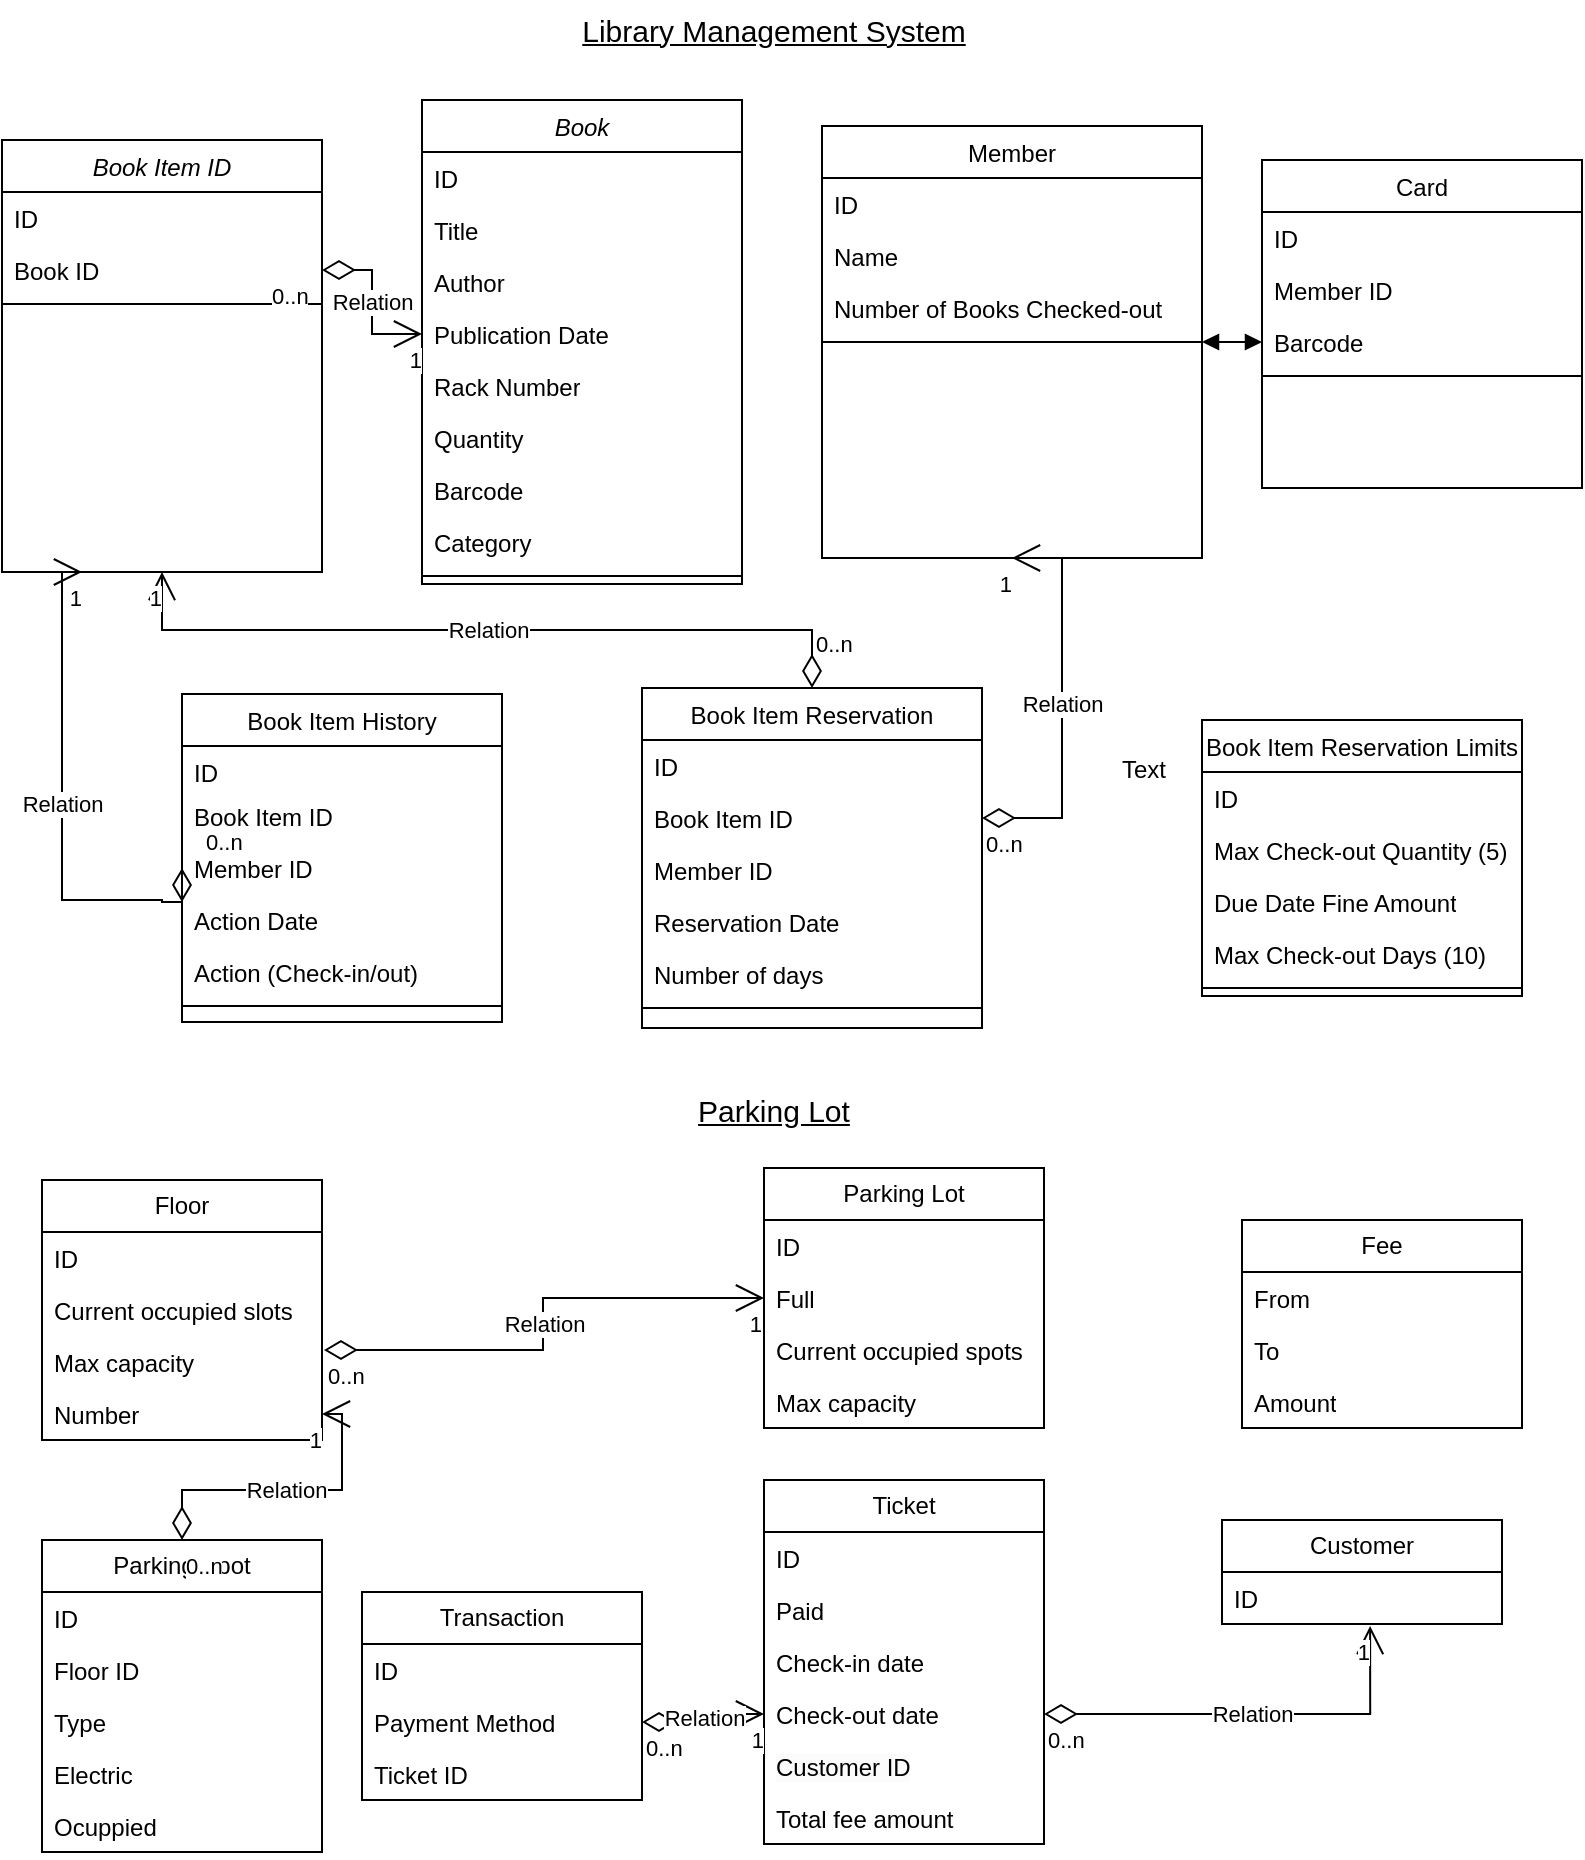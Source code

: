 <mxfile version="22.0.8" type="github">
  <diagram id="C5RBs43oDa-KdzZeNtuy" name="oop2024">
    <mxGraphModel dx="1234" dy="1121" grid="1" gridSize="10" guides="1" tooltips="1" connect="1" arrows="1" fold="1" page="1" pageScale="1" pageWidth="827" pageHeight="1169" math="0" shadow="0">
      <root>
        <mxCell id="WIyWlLk6GJQsqaUBKTNV-0" />
        <mxCell id="WIyWlLk6GJQsqaUBKTNV-1" parent="WIyWlLk6GJQsqaUBKTNV-0" />
        <mxCell id="zkfFHV4jXpPFQw0GAbJ--0" value="Book" style="swimlane;fontStyle=2;align=center;verticalAlign=top;childLayout=stackLayout;horizontal=1;startSize=26;horizontalStack=0;resizeParent=1;resizeLast=0;collapsible=1;marginBottom=0;rounded=0;shadow=0;strokeWidth=1;" parent="WIyWlLk6GJQsqaUBKTNV-1" vertex="1">
          <mxGeometry x="229" y="70" width="160" height="242" as="geometry">
            <mxRectangle x="220" y="120" width="160" height="26" as="alternateBounds" />
          </mxGeometry>
        </mxCell>
        <mxCell id="zkfFHV4jXpPFQw0GAbJ--1" value="ID" style="text;align=left;verticalAlign=top;spacingLeft=4;spacingRight=4;overflow=hidden;rotatable=0;points=[[0,0.5],[1,0.5]];portConstraint=eastwest;" parent="zkfFHV4jXpPFQw0GAbJ--0" vertex="1">
          <mxGeometry y="26" width="160" height="26" as="geometry" />
        </mxCell>
        <mxCell id="zkfFHV4jXpPFQw0GAbJ--2" value="Title" style="text;align=left;verticalAlign=top;spacingLeft=4;spacingRight=4;overflow=hidden;rotatable=0;points=[[0,0.5],[1,0.5]];portConstraint=eastwest;rounded=0;shadow=0;html=0;" parent="zkfFHV4jXpPFQw0GAbJ--0" vertex="1">
          <mxGeometry y="52" width="160" height="26" as="geometry" />
        </mxCell>
        <mxCell id="zkfFHV4jXpPFQw0GAbJ--3" value="Author" style="text;align=left;verticalAlign=top;spacingLeft=4;spacingRight=4;overflow=hidden;rotatable=0;points=[[0,0.5],[1,0.5]];portConstraint=eastwest;rounded=0;shadow=0;html=0;" parent="zkfFHV4jXpPFQw0GAbJ--0" vertex="1">
          <mxGeometry y="78" width="160" height="26" as="geometry" />
        </mxCell>
        <mxCell id="LGSr-dI72gw-elw8Qrqi-5" value="Publication Date" style="text;strokeColor=none;fillColor=none;align=left;verticalAlign=top;spacingLeft=4;spacingRight=4;overflow=hidden;rotatable=0;points=[[0,0.5],[1,0.5]];portConstraint=eastwest;whiteSpace=wrap;html=1;" vertex="1" parent="zkfFHV4jXpPFQw0GAbJ--0">
          <mxGeometry y="104" width="160" height="26" as="geometry" />
        </mxCell>
        <mxCell id="LGSr-dI72gw-elw8Qrqi-6" value="Rack Number" style="text;strokeColor=none;fillColor=none;align=left;verticalAlign=top;spacingLeft=4;spacingRight=4;overflow=hidden;rotatable=0;points=[[0,0.5],[1,0.5]];portConstraint=eastwest;whiteSpace=wrap;html=1;" vertex="1" parent="zkfFHV4jXpPFQw0GAbJ--0">
          <mxGeometry y="130" width="160" height="26" as="geometry" />
        </mxCell>
        <mxCell id="LGSr-dI72gw-elw8Qrqi-38" value="Quantity" style="text;strokeColor=none;fillColor=none;align=left;verticalAlign=top;spacingLeft=4;spacingRight=4;overflow=hidden;rotatable=0;points=[[0,0.5],[1,0.5]];portConstraint=eastwest;whiteSpace=wrap;html=1;" vertex="1" parent="zkfFHV4jXpPFQw0GAbJ--0">
          <mxGeometry y="156" width="160" height="26" as="geometry" />
        </mxCell>
        <mxCell id="LGSr-dI72gw-elw8Qrqi-47" value="Barcode" style="text;strokeColor=none;fillColor=none;align=left;verticalAlign=top;spacingLeft=4;spacingRight=4;overflow=hidden;rotatable=0;points=[[0,0.5],[1,0.5]];portConstraint=eastwest;whiteSpace=wrap;html=1;" vertex="1" parent="zkfFHV4jXpPFQw0GAbJ--0">
          <mxGeometry y="182" width="160" height="26" as="geometry" />
        </mxCell>
        <mxCell id="LGSr-dI72gw-elw8Qrqi-4" value="Category" style="text;strokeColor=none;fillColor=none;align=left;verticalAlign=top;spacingLeft=4;spacingRight=4;overflow=hidden;rotatable=0;points=[[0,0.5],[1,0.5]];portConstraint=eastwest;whiteSpace=wrap;html=1;" vertex="1" parent="zkfFHV4jXpPFQw0GAbJ--0">
          <mxGeometry y="208" width="160" height="26" as="geometry" />
        </mxCell>
        <mxCell id="zkfFHV4jXpPFQw0GAbJ--4" value="" style="line;html=1;strokeWidth=1;align=left;verticalAlign=middle;spacingTop=-1;spacingLeft=3;spacingRight=3;rotatable=0;labelPosition=right;points=[];portConstraint=eastwest;" parent="zkfFHV4jXpPFQw0GAbJ--0" vertex="1">
          <mxGeometry y="234" width="160" height="8" as="geometry" />
        </mxCell>
        <mxCell id="zkfFHV4jXpPFQw0GAbJ--13" value="Book Item Reservation" style="swimlane;fontStyle=0;align=center;verticalAlign=top;childLayout=stackLayout;horizontal=1;startSize=26;horizontalStack=0;resizeParent=1;resizeLast=0;collapsible=1;marginBottom=0;rounded=0;shadow=0;strokeWidth=1;" parent="WIyWlLk6GJQsqaUBKTNV-1" vertex="1">
          <mxGeometry x="339" y="364" width="170" height="170" as="geometry">
            <mxRectangle x="340" y="380" width="170" height="26" as="alternateBounds" />
          </mxGeometry>
        </mxCell>
        <mxCell id="zkfFHV4jXpPFQw0GAbJ--14" value="ID&#xa;" style="text;align=left;verticalAlign=top;spacingLeft=4;spacingRight=4;overflow=hidden;rotatable=0;points=[[0,0.5],[1,0.5]];portConstraint=eastwest;" parent="zkfFHV4jXpPFQw0GAbJ--13" vertex="1">
          <mxGeometry y="26" width="170" height="26" as="geometry" />
        </mxCell>
        <mxCell id="LGSr-dI72gw-elw8Qrqi-36" value="Book Item ID&lt;br&gt;" style="text;strokeColor=none;fillColor=none;align=left;verticalAlign=top;spacingLeft=4;spacingRight=4;overflow=hidden;rotatable=0;points=[[0,0.5],[1,0.5]];portConstraint=eastwest;whiteSpace=wrap;html=1;" vertex="1" parent="zkfFHV4jXpPFQw0GAbJ--13">
          <mxGeometry y="52" width="170" height="26" as="geometry" />
        </mxCell>
        <mxCell id="LGSr-dI72gw-elw8Qrqi-35" value="Member ID" style="text;strokeColor=none;fillColor=none;align=left;verticalAlign=top;spacingLeft=4;spacingRight=4;overflow=hidden;rotatable=0;points=[[0,0.5],[1,0.5]];portConstraint=eastwest;whiteSpace=wrap;html=1;" vertex="1" parent="zkfFHV4jXpPFQw0GAbJ--13">
          <mxGeometry y="78" width="170" height="26" as="geometry" />
        </mxCell>
        <mxCell id="LGSr-dI72gw-elw8Qrqi-73" value="Reservation Date" style="text;strokeColor=none;fillColor=none;align=left;verticalAlign=top;spacingLeft=4;spacingRight=4;overflow=hidden;rotatable=0;points=[[0,0.5],[1,0.5]];portConstraint=eastwest;whiteSpace=wrap;html=1;" vertex="1" parent="zkfFHV4jXpPFQw0GAbJ--13">
          <mxGeometry y="104" width="170" height="26" as="geometry" />
        </mxCell>
        <mxCell id="LGSr-dI72gw-elw8Qrqi-37" value="Number of days" style="text;strokeColor=none;fillColor=none;align=left;verticalAlign=top;spacingLeft=4;spacingRight=4;overflow=hidden;rotatable=0;points=[[0,0.5],[1,0.5]];portConstraint=eastwest;whiteSpace=wrap;html=1;" vertex="1" parent="zkfFHV4jXpPFQw0GAbJ--13">
          <mxGeometry y="130" width="170" height="26" as="geometry" />
        </mxCell>
        <mxCell id="zkfFHV4jXpPFQw0GAbJ--15" value="" style="line;html=1;strokeWidth=1;align=left;verticalAlign=middle;spacingTop=-1;spacingLeft=3;spacingRight=3;rotatable=0;labelPosition=right;points=[];portConstraint=eastwest;" parent="zkfFHV4jXpPFQw0GAbJ--13" vertex="1">
          <mxGeometry y="156" width="170" height="8" as="geometry" />
        </mxCell>
        <mxCell id="zkfFHV4jXpPFQw0GAbJ--17" value="Member" style="swimlane;fontStyle=0;align=center;verticalAlign=top;childLayout=stackLayout;horizontal=1;startSize=26;horizontalStack=0;resizeParent=1;resizeLast=0;collapsible=1;marginBottom=0;rounded=0;shadow=0;strokeWidth=1;" parent="WIyWlLk6GJQsqaUBKTNV-1" vertex="1">
          <mxGeometry x="429" y="83" width="190" height="216" as="geometry">
            <mxRectangle x="550" y="140" width="160" height="26" as="alternateBounds" />
          </mxGeometry>
        </mxCell>
        <mxCell id="zkfFHV4jXpPFQw0GAbJ--18" value="ID" style="text;align=left;verticalAlign=top;spacingLeft=4;spacingRight=4;overflow=hidden;rotatable=0;points=[[0,0.5],[1,0.5]];portConstraint=eastwest;" parent="zkfFHV4jXpPFQw0GAbJ--17" vertex="1">
          <mxGeometry y="26" width="190" height="26" as="geometry" />
        </mxCell>
        <mxCell id="zkfFHV4jXpPFQw0GAbJ--19" value="Name" style="text;align=left;verticalAlign=top;spacingLeft=4;spacingRight=4;overflow=hidden;rotatable=0;points=[[0,0.5],[1,0.5]];portConstraint=eastwest;rounded=0;shadow=0;html=0;" parent="zkfFHV4jXpPFQw0GAbJ--17" vertex="1">
          <mxGeometry y="52" width="190" height="26" as="geometry" />
        </mxCell>
        <mxCell id="LGSr-dI72gw-elw8Qrqi-15" value="Number of Books Checked-out" style="text;strokeColor=none;fillColor=none;align=left;verticalAlign=top;spacingLeft=4;spacingRight=4;overflow=hidden;rotatable=0;points=[[0,0.5],[1,0.5]];portConstraint=eastwest;whiteSpace=wrap;html=1;" vertex="1" parent="zkfFHV4jXpPFQw0GAbJ--17">
          <mxGeometry y="78" width="190" height="26" as="geometry" />
        </mxCell>
        <mxCell id="zkfFHV4jXpPFQw0GAbJ--23" value="" style="line;html=1;strokeWidth=1;align=left;verticalAlign=middle;spacingTop=-1;spacingLeft=3;spacingRight=3;rotatable=0;labelPosition=right;points=[];portConstraint=eastwest;" parent="zkfFHV4jXpPFQw0GAbJ--17" vertex="1">
          <mxGeometry y="104" width="190" height="8" as="geometry" />
        </mxCell>
        <mxCell id="LGSr-dI72gw-elw8Qrqi-9" value="Book Item History" style="swimlane;fontStyle=0;align=center;verticalAlign=top;childLayout=stackLayout;horizontal=1;startSize=26;horizontalStack=0;resizeParent=1;resizeLast=0;collapsible=1;marginBottom=0;rounded=0;shadow=0;strokeWidth=1;" vertex="1" parent="WIyWlLk6GJQsqaUBKTNV-1">
          <mxGeometry x="109" y="367" width="160" height="164" as="geometry">
            <mxRectangle x="340" y="380" width="170" height="26" as="alternateBounds" />
          </mxGeometry>
        </mxCell>
        <mxCell id="LGSr-dI72gw-elw8Qrqi-10" value="ID" style="text;align=left;verticalAlign=top;spacingLeft=4;spacingRight=4;overflow=hidden;rotatable=0;points=[[0,0.5],[1,0.5]];portConstraint=eastwest;" vertex="1" parent="LGSr-dI72gw-elw8Qrqi-9">
          <mxGeometry y="26" width="160" height="22" as="geometry" />
        </mxCell>
        <mxCell id="LGSr-dI72gw-elw8Qrqi-32" value="Book Item ID" style="text;strokeColor=none;fillColor=none;align=left;verticalAlign=top;spacingLeft=4;spacingRight=4;overflow=hidden;rotatable=0;points=[[0,0.5],[1,0.5]];portConstraint=eastwest;whiteSpace=wrap;html=1;" vertex="1" parent="LGSr-dI72gw-elw8Qrqi-9">
          <mxGeometry y="48" width="160" height="26" as="geometry" />
        </mxCell>
        <mxCell id="LGSr-dI72gw-elw8Qrqi-13" value="Member ID" style="text;strokeColor=none;fillColor=none;align=left;verticalAlign=top;spacingLeft=4;spacingRight=4;overflow=hidden;rotatable=0;points=[[0,0.5],[1,0.5]];portConstraint=eastwest;whiteSpace=wrap;html=1;" vertex="1" parent="LGSr-dI72gw-elw8Qrqi-9">
          <mxGeometry y="74" width="160" height="26" as="geometry" />
        </mxCell>
        <mxCell id="LGSr-dI72gw-elw8Qrqi-72" value="Action Date" style="text;strokeColor=none;fillColor=none;align=left;verticalAlign=top;spacingLeft=4;spacingRight=4;overflow=hidden;rotatable=0;points=[[0,0.5],[1,0.5]];portConstraint=eastwest;whiteSpace=wrap;html=1;" vertex="1" parent="LGSr-dI72gw-elw8Qrqi-9">
          <mxGeometry y="100" width="160" height="26" as="geometry" />
        </mxCell>
        <mxCell id="LGSr-dI72gw-elw8Qrqi-12" value="Action (Check-in/out)" style="text;strokeColor=none;fillColor=none;align=left;verticalAlign=top;spacingLeft=4;spacingRight=4;overflow=hidden;rotatable=0;points=[[0,0.5],[1,0.5]];portConstraint=eastwest;whiteSpace=wrap;html=1;" vertex="1" parent="LGSr-dI72gw-elw8Qrqi-9">
          <mxGeometry y="126" width="160" height="26" as="geometry" />
        </mxCell>
        <mxCell id="LGSr-dI72gw-elw8Qrqi-11" value="" style="line;html=1;strokeWidth=1;align=left;verticalAlign=middle;spacingTop=-1;spacingLeft=3;spacingRight=3;rotatable=0;labelPosition=right;points=[];portConstraint=eastwest;" vertex="1" parent="LGSr-dI72gw-elw8Qrqi-9">
          <mxGeometry y="152" width="160" height="8" as="geometry" />
        </mxCell>
        <mxCell id="LGSr-dI72gw-elw8Qrqi-17" value="Book Item Reservation Limits" style="swimlane;fontStyle=0;align=center;verticalAlign=top;childLayout=stackLayout;horizontal=1;startSize=26;horizontalStack=0;resizeParent=1;resizeLast=0;collapsible=1;marginBottom=0;rounded=0;shadow=0;strokeWidth=1;" vertex="1" parent="WIyWlLk6GJQsqaUBKTNV-1">
          <mxGeometry x="619" y="380" width="160" height="138" as="geometry">
            <mxRectangle x="340" y="380" width="170" height="26" as="alternateBounds" />
          </mxGeometry>
        </mxCell>
        <mxCell id="LGSr-dI72gw-elw8Qrqi-18" value="ID" style="text;align=left;verticalAlign=top;spacingLeft=4;spacingRight=4;overflow=hidden;rotatable=0;points=[[0,0.5],[1,0.5]];portConstraint=eastwest;" vertex="1" parent="LGSr-dI72gw-elw8Qrqi-17">
          <mxGeometry y="26" width="160" height="26" as="geometry" />
        </mxCell>
        <mxCell id="LGSr-dI72gw-elw8Qrqi-19" value="Max Check-out Quantity (5)" style="text;strokeColor=none;fillColor=none;align=left;verticalAlign=top;spacingLeft=4;spacingRight=4;overflow=hidden;rotatable=0;points=[[0,0.5],[1,0.5]];portConstraint=eastwest;whiteSpace=wrap;html=1;" vertex="1" parent="LGSr-dI72gw-elw8Qrqi-17">
          <mxGeometry y="52" width="160" height="26" as="geometry" />
        </mxCell>
        <mxCell id="LGSr-dI72gw-elw8Qrqi-34" value="Due Date Fine Amount" style="text;strokeColor=none;fillColor=none;align=left;verticalAlign=top;spacingLeft=4;spacingRight=4;overflow=hidden;rotatable=0;points=[[0,0.5],[1,0.5]];portConstraint=eastwest;whiteSpace=wrap;html=1;" vertex="1" parent="LGSr-dI72gw-elw8Qrqi-17">
          <mxGeometry y="78" width="160" height="26" as="geometry" />
        </mxCell>
        <mxCell id="LGSr-dI72gw-elw8Qrqi-20" value="Max Check-out Days (10)" style="text;strokeColor=none;fillColor=none;align=left;verticalAlign=top;spacingLeft=4;spacingRight=4;overflow=hidden;rotatable=0;points=[[0,0.5],[1,0.5]];portConstraint=eastwest;whiteSpace=wrap;html=1;" vertex="1" parent="LGSr-dI72gw-elw8Qrqi-17">
          <mxGeometry y="104" width="160" height="26" as="geometry" />
        </mxCell>
        <mxCell id="LGSr-dI72gw-elw8Qrqi-22" value="" style="line;html=1;strokeWidth=1;align=left;verticalAlign=middle;spacingTop=-1;spacingLeft=3;spacingRight=3;rotatable=0;labelPosition=right;points=[];portConstraint=eastwest;" vertex="1" parent="LGSr-dI72gw-elw8Qrqi-17">
          <mxGeometry y="130" width="160" height="8" as="geometry" />
        </mxCell>
        <mxCell id="LGSr-dI72gw-elw8Qrqi-23" value="Book Item ID" style="swimlane;fontStyle=2;align=center;verticalAlign=top;childLayout=stackLayout;horizontal=1;startSize=26;horizontalStack=0;resizeParent=1;resizeLast=0;collapsible=1;marginBottom=0;rounded=0;shadow=0;strokeWidth=1;" vertex="1" parent="WIyWlLk6GJQsqaUBKTNV-1">
          <mxGeometry x="19" y="90" width="160" height="216" as="geometry">
            <mxRectangle x="220" y="120" width="160" height="26" as="alternateBounds" />
          </mxGeometry>
        </mxCell>
        <mxCell id="LGSr-dI72gw-elw8Qrqi-24" value="ID" style="text;align=left;verticalAlign=top;spacingLeft=4;spacingRight=4;overflow=hidden;rotatable=0;points=[[0,0.5],[1,0.5]];portConstraint=eastwest;" vertex="1" parent="LGSr-dI72gw-elw8Qrqi-23">
          <mxGeometry y="26" width="160" height="26" as="geometry" />
        </mxCell>
        <mxCell id="LGSr-dI72gw-elw8Qrqi-25" value="Book ID" style="text;align=left;verticalAlign=top;spacingLeft=4;spacingRight=4;overflow=hidden;rotatable=0;points=[[0,0.5],[1,0.5]];portConstraint=eastwest;rounded=0;shadow=0;html=0;" vertex="1" parent="LGSr-dI72gw-elw8Qrqi-23">
          <mxGeometry y="52" width="160" height="26" as="geometry" />
        </mxCell>
        <mxCell id="LGSr-dI72gw-elw8Qrqi-30" value="" style="line;html=1;strokeWidth=1;align=left;verticalAlign=middle;spacingTop=-1;spacingLeft=3;spacingRight=3;rotatable=0;labelPosition=right;points=[];portConstraint=eastwest;" vertex="1" parent="LGSr-dI72gw-elw8Qrqi-23">
          <mxGeometry y="78" width="160" height="8" as="geometry" />
        </mxCell>
        <mxCell id="LGSr-dI72gw-elw8Qrqi-40" value="Card" style="swimlane;fontStyle=0;align=center;verticalAlign=top;childLayout=stackLayout;horizontal=1;startSize=26;horizontalStack=0;resizeParent=1;resizeLast=0;collapsible=1;marginBottom=0;rounded=0;shadow=0;strokeWidth=1;" vertex="1" parent="WIyWlLk6GJQsqaUBKTNV-1">
          <mxGeometry x="649" y="100" width="160" height="164" as="geometry">
            <mxRectangle x="130" y="380" width="160" height="26" as="alternateBounds" />
          </mxGeometry>
        </mxCell>
        <mxCell id="LGSr-dI72gw-elw8Qrqi-41" value="ID" style="text;align=left;verticalAlign=top;spacingLeft=4;spacingRight=4;overflow=hidden;rotatable=0;points=[[0,0.5],[1,0.5]];portConstraint=eastwest;" vertex="1" parent="LGSr-dI72gw-elw8Qrqi-40">
          <mxGeometry y="26" width="160" height="26" as="geometry" />
        </mxCell>
        <mxCell id="LGSr-dI72gw-elw8Qrqi-42" value="Member ID" style="text;align=left;verticalAlign=top;spacingLeft=4;spacingRight=4;overflow=hidden;rotatable=0;points=[[0,0.5],[1,0.5]];portConstraint=eastwest;rounded=0;shadow=0;html=0;" vertex="1" parent="LGSr-dI72gw-elw8Qrqi-40">
          <mxGeometry y="52" width="160" height="26" as="geometry" />
        </mxCell>
        <mxCell id="LGSr-dI72gw-elw8Qrqi-46" value="Barcode" style="text;strokeColor=none;fillColor=none;align=left;verticalAlign=top;spacingLeft=4;spacingRight=4;overflow=hidden;rotatable=0;points=[[0,0.5],[1,0.5]];portConstraint=eastwest;whiteSpace=wrap;html=1;" vertex="1" parent="LGSr-dI72gw-elw8Qrqi-40">
          <mxGeometry y="78" width="160" height="26" as="geometry" />
        </mxCell>
        <mxCell id="LGSr-dI72gw-elw8Qrqi-43" value="" style="line;html=1;strokeWidth=1;align=left;verticalAlign=middle;spacingTop=-1;spacingLeft=3;spacingRight=3;rotatable=0;labelPosition=right;points=[];portConstraint=eastwest;" vertex="1" parent="LGSr-dI72gw-elw8Qrqi-40">
          <mxGeometry y="104" width="160" height="8" as="geometry" />
        </mxCell>
        <mxCell id="LGSr-dI72gw-elw8Qrqi-61" value="Relation" style="endArrow=open;html=1;endSize=12;startArrow=diamondThin;startSize=14;startFill=0;edgeStyle=orthogonalEdgeStyle;rounded=0;exitX=1;exitY=0.5;exitDx=0;exitDy=0;entryX=0;entryY=0.5;entryDx=0;entryDy=0;" edge="1" parent="WIyWlLk6GJQsqaUBKTNV-1" source="LGSr-dI72gw-elw8Qrqi-25" target="LGSr-dI72gw-elw8Qrqi-5">
          <mxGeometry relative="1" as="geometry">
            <mxPoint x="199" y="201" as="sourcePoint" />
            <mxPoint x="429" y="180" as="targetPoint" />
          </mxGeometry>
        </mxCell>
        <mxCell id="LGSr-dI72gw-elw8Qrqi-62" value="0..n" style="edgeLabel;resizable=0;html=1;align=left;verticalAlign=top;" connectable="0" vertex="1" parent="LGSr-dI72gw-elw8Qrqi-61">
          <mxGeometry x="-1" relative="1" as="geometry">
            <mxPoint x="-27" as="offset" />
          </mxGeometry>
        </mxCell>
        <mxCell id="LGSr-dI72gw-elw8Qrqi-63" value="1" style="edgeLabel;resizable=0;html=1;align=right;verticalAlign=top;" connectable="0" vertex="1" parent="LGSr-dI72gw-elw8Qrqi-61">
          <mxGeometry x="1" relative="1" as="geometry" />
        </mxCell>
        <mxCell id="LGSr-dI72gw-elw8Qrqi-64" value="" style="endArrow=block;startArrow=block;endFill=1;startFill=1;html=1;rounded=0;entryX=1;entryY=0.5;entryDx=0;entryDy=0;exitX=0;exitY=0.5;exitDx=0;exitDy=0;" edge="1" parent="WIyWlLk6GJQsqaUBKTNV-1" source="LGSr-dI72gw-elw8Qrqi-46" target="zkfFHV4jXpPFQw0GAbJ--17">
          <mxGeometry width="160" relative="1" as="geometry">
            <mxPoint x="717" y="10" as="sourcePoint" />
            <mxPoint x="839" y="-20" as="targetPoint" />
          </mxGeometry>
        </mxCell>
        <mxCell id="LGSr-dI72gw-elw8Qrqi-66" value="Relation" style="endArrow=open;html=1;endSize=12;startArrow=diamondThin;startSize=14;startFill=0;edgeStyle=orthogonalEdgeStyle;rounded=0;exitX=0.5;exitY=0;exitDx=0;exitDy=0;entryX=0.5;entryY=1;entryDx=0;entryDy=0;" edge="1" parent="WIyWlLk6GJQsqaUBKTNV-1" source="zkfFHV4jXpPFQw0GAbJ--13" target="LGSr-dI72gw-elw8Qrqi-23">
          <mxGeometry relative="1" as="geometry">
            <mxPoint x="369" y="370" as="sourcePoint" />
            <mxPoint x="529" y="370" as="targetPoint" />
          </mxGeometry>
        </mxCell>
        <mxCell id="LGSr-dI72gw-elw8Qrqi-67" value="0..n" style="edgeLabel;resizable=0;html=1;align=left;verticalAlign=top;" connectable="0" vertex="1" parent="LGSr-dI72gw-elw8Qrqi-66">
          <mxGeometry x="-1" relative="1" as="geometry">
            <mxPoint y="-35" as="offset" />
          </mxGeometry>
        </mxCell>
        <mxCell id="LGSr-dI72gw-elw8Qrqi-68" value="1" style="edgeLabel;resizable=0;html=1;align=right;verticalAlign=top;" connectable="0" vertex="1" parent="LGSr-dI72gw-elw8Qrqi-66">
          <mxGeometry x="1" relative="1" as="geometry" />
        </mxCell>
        <mxCell id="LGSr-dI72gw-elw8Qrqi-69" value="Relation" style="endArrow=open;html=1;endSize=12;startArrow=diamondThin;startSize=14;startFill=0;edgeStyle=orthogonalEdgeStyle;rounded=0;entryX=0.5;entryY=1;entryDx=0;entryDy=0;exitX=1;exitY=0.5;exitDx=0;exitDy=0;" edge="1" parent="WIyWlLk6GJQsqaUBKTNV-1" source="LGSr-dI72gw-elw8Qrqi-36" target="zkfFHV4jXpPFQw0GAbJ--17">
          <mxGeometry relative="1" as="geometry">
            <mxPoint x="369" y="370" as="sourcePoint" />
            <mxPoint x="529" y="370" as="targetPoint" />
            <Array as="points">
              <mxPoint x="549" y="429" />
              <mxPoint x="549" y="299" />
            </Array>
          </mxGeometry>
        </mxCell>
        <mxCell id="LGSr-dI72gw-elw8Qrqi-70" value="0..n" style="edgeLabel;resizable=0;html=1;align=left;verticalAlign=top;" connectable="0" vertex="1" parent="LGSr-dI72gw-elw8Qrqi-69">
          <mxGeometry x="-1" relative="1" as="geometry" />
        </mxCell>
        <mxCell id="LGSr-dI72gw-elw8Qrqi-71" value="1" style="edgeLabel;resizable=0;html=1;align=right;verticalAlign=top;" connectable="0" vertex="1" parent="LGSr-dI72gw-elw8Qrqi-69">
          <mxGeometry x="1" relative="1" as="geometry" />
        </mxCell>
        <mxCell id="LGSr-dI72gw-elw8Qrqi-74" value="Relation" style="endArrow=open;html=1;endSize=12;startArrow=diamondThin;startSize=14;startFill=0;edgeStyle=orthogonalEdgeStyle;rounded=0;entryX=0.25;entryY=1;entryDx=0;entryDy=0;exitX=0;exitY=0.5;exitDx=0;exitDy=0;" edge="1" parent="WIyWlLk6GJQsqaUBKTNV-1" source="LGSr-dI72gw-elw8Qrqi-13" target="LGSr-dI72gw-elw8Qrqi-23">
          <mxGeometry relative="1" as="geometry">
            <mxPoint x="99" y="430" as="sourcePoint" />
            <mxPoint x="259" y="430" as="targetPoint" />
            <Array as="points">
              <mxPoint x="99" y="471" />
              <mxPoint x="99" y="470" />
              <mxPoint x="49" y="470" />
            </Array>
          </mxGeometry>
        </mxCell>
        <mxCell id="LGSr-dI72gw-elw8Qrqi-75" value="0..n" style="edgeLabel;resizable=0;html=1;align=left;verticalAlign=top;" connectable="0" vertex="1" parent="LGSr-dI72gw-elw8Qrqi-74">
          <mxGeometry x="-1" relative="1" as="geometry">
            <mxPoint x="10" y="-26" as="offset" />
          </mxGeometry>
        </mxCell>
        <mxCell id="LGSr-dI72gw-elw8Qrqi-76" value="1" style="edgeLabel;resizable=0;html=1;align=right;verticalAlign=top;" connectable="0" vertex="1" parent="LGSr-dI72gw-elw8Qrqi-74">
          <mxGeometry x="1" relative="1" as="geometry" />
        </mxCell>
        <mxCell id="LGSr-dI72gw-elw8Qrqi-77" value="Text" style="text;html=1;strokeColor=none;fillColor=none;align=center;verticalAlign=middle;whiteSpace=wrap;rounded=0;" vertex="1" parent="WIyWlLk6GJQsqaUBKTNV-1">
          <mxGeometry x="560" y="390" width="60" height="30" as="geometry" />
        </mxCell>
        <mxCell id="LGSr-dI72gw-elw8Qrqi-78" value="Library Management System" style="text;html=1;strokeColor=none;fillColor=none;align=center;verticalAlign=middle;whiteSpace=wrap;rounded=0;fontSize=15;fontStyle=4" vertex="1" parent="WIyWlLk6GJQsqaUBKTNV-1">
          <mxGeometry x="220" y="20" width="370" height="30" as="geometry" />
        </mxCell>
        <mxCell id="LGSr-dI72gw-elw8Qrqi-81" value="Parking Lot" style="text;html=1;strokeColor=none;fillColor=none;align=center;verticalAlign=middle;whiteSpace=wrap;rounded=0;fontSize=15;fontStyle=4" vertex="1" parent="WIyWlLk6GJQsqaUBKTNV-1">
          <mxGeometry x="220" y="560" width="370" height="30" as="geometry" />
        </mxCell>
        <mxCell id="LGSr-dI72gw-elw8Qrqi-82" value="Floor" style="swimlane;fontStyle=0;childLayout=stackLayout;horizontal=1;startSize=26;fillColor=none;horizontalStack=0;resizeParent=1;resizeParentMax=0;resizeLast=0;collapsible=1;marginBottom=0;whiteSpace=wrap;html=1;" vertex="1" parent="WIyWlLk6GJQsqaUBKTNV-1">
          <mxGeometry x="39" y="610" width="140" height="130" as="geometry" />
        </mxCell>
        <mxCell id="LGSr-dI72gw-elw8Qrqi-83" value="ID" style="text;strokeColor=none;fillColor=none;align=left;verticalAlign=top;spacingLeft=4;spacingRight=4;overflow=hidden;rotatable=0;points=[[0,0.5],[1,0.5]];portConstraint=eastwest;whiteSpace=wrap;html=1;" vertex="1" parent="LGSr-dI72gw-elw8Qrqi-82">
          <mxGeometry y="26" width="140" height="26" as="geometry" />
        </mxCell>
        <mxCell id="LGSr-dI72gw-elw8Qrqi-123" value="Current occupied slots" style="text;strokeColor=none;fillColor=none;align=left;verticalAlign=top;spacingLeft=4;spacingRight=4;overflow=hidden;rotatable=0;points=[[0,0.5],[1,0.5]];portConstraint=eastwest;whiteSpace=wrap;html=1;" vertex="1" parent="LGSr-dI72gw-elw8Qrqi-82">
          <mxGeometry y="52" width="140" height="26" as="geometry" />
        </mxCell>
        <mxCell id="LGSr-dI72gw-elw8Qrqi-124" value="Max capacity" style="text;strokeColor=none;fillColor=none;align=left;verticalAlign=top;spacingLeft=4;spacingRight=4;overflow=hidden;rotatable=0;points=[[0,0.5],[1,0.5]];portConstraint=eastwest;whiteSpace=wrap;html=1;" vertex="1" parent="LGSr-dI72gw-elw8Qrqi-82">
          <mxGeometry y="78" width="140" height="26" as="geometry" />
        </mxCell>
        <mxCell id="LGSr-dI72gw-elw8Qrqi-84" value="Number" style="text;strokeColor=none;fillColor=none;align=left;verticalAlign=top;spacingLeft=4;spacingRight=4;overflow=hidden;rotatable=0;points=[[0,0.5],[1,0.5]];portConstraint=eastwest;whiteSpace=wrap;html=1;" vertex="1" parent="LGSr-dI72gw-elw8Qrqi-82">
          <mxGeometry y="104" width="140" height="26" as="geometry" />
        </mxCell>
        <mxCell id="LGSr-dI72gw-elw8Qrqi-86" value="Parking Lot" style="swimlane;fontStyle=0;childLayout=stackLayout;horizontal=1;startSize=26;fillColor=none;horizontalStack=0;resizeParent=1;resizeParentMax=0;resizeLast=0;collapsible=1;marginBottom=0;whiteSpace=wrap;html=1;" vertex="1" parent="WIyWlLk6GJQsqaUBKTNV-1">
          <mxGeometry x="400" y="604" width="140" height="130" as="geometry" />
        </mxCell>
        <mxCell id="LGSr-dI72gw-elw8Qrqi-87" value="ID" style="text;strokeColor=none;fillColor=none;align=left;verticalAlign=top;spacingLeft=4;spacingRight=4;overflow=hidden;rotatable=0;points=[[0,0.5],[1,0.5]];portConstraint=eastwest;whiteSpace=wrap;html=1;" vertex="1" parent="LGSr-dI72gw-elw8Qrqi-86">
          <mxGeometry y="26" width="140" height="26" as="geometry" />
        </mxCell>
        <mxCell id="LGSr-dI72gw-elw8Qrqi-115" value="Full" style="text;strokeColor=none;fillColor=none;align=left;verticalAlign=top;spacingLeft=4;spacingRight=4;overflow=hidden;rotatable=0;points=[[0,0.5],[1,0.5]];portConstraint=eastwest;whiteSpace=wrap;html=1;" vertex="1" parent="LGSr-dI72gw-elw8Qrqi-86">
          <mxGeometry y="52" width="140" height="26" as="geometry" />
        </mxCell>
        <mxCell id="LGSr-dI72gw-elw8Qrqi-116" value="Current occupied spots" style="text;strokeColor=none;fillColor=none;align=left;verticalAlign=top;spacingLeft=4;spacingRight=4;overflow=hidden;rotatable=0;points=[[0,0.5],[1,0.5]];portConstraint=eastwest;whiteSpace=wrap;html=1;" vertex="1" parent="LGSr-dI72gw-elw8Qrqi-86">
          <mxGeometry y="78" width="140" height="26" as="geometry" />
        </mxCell>
        <mxCell id="LGSr-dI72gw-elw8Qrqi-114" value="Max capacity" style="text;strokeColor=none;fillColor=none;align=left;verticalAlign=top;spacingLeft=4;spacingRight=4;overflow=hidden;rotatable=0;points=[[0,0.5],[1,0.5]];portConstraint=eastwest;whiteSpace=wrap;html=1;" vertex="1" parent="LGSr-dI72gw-elw8Qrqi-86">
          <mxGeometry y="104" width="140" height="26" as="geometry" />
        </mxCell>
        <mxCell id="LGSr-dI72gw-elw8Qrqi-97" value="Customer" style="swimlane;fontStyle=0;childLayout=stackLayout;horizontal=1;startSize=26;fillColor=none;horizontalStack=0;resizeParent=1;resizeParentMax=0;resizeLast=0;collapsible=1;marginBottom=0;whiteSpace=wrap;html=1;" vertex="1" parent="WIyWlLk6GJQsqaUBKTNV-1">
          <mxGeometry x="629" y="780" width="140" height="52" as="geometry" />
        </mxCell>
        <mxCell id="LGSr-dI72gw-elw8Qrqi-98" value="ID" style="text;strokeColor=none;fillColor=none;align=left;verticalAlign=top;spacingLeft=4;spacingRight=4;overflow=hidden;rotatable=0;points=[[0,0.5],[1,0.5]];portConstraint=eastwest;whiteSpace=wrap;html=1;" vertex="1" parent="LGSr-dI72gw-elw8Qrqi-97">
          <mxGeometry y="26" width="140" height="26" as="geometry" />
        </mxCell>
        <mxCell id="LGSr-dI72gw-elw8Qrqi-99" value="Ticket" style="swimlane;fontStyle=0;childLayout=stackLayout;horizontal=1;startSize=26;fillColor=none;horizontalStack=0;resizeParent=1;resizeParentMax=0;resizeLast=0;collapsible=1;marginBottom=0;whiteSpace=wrap;html=1;" vertex="1" parent="WIyWlLk6GJQsqaUBKTNV-1">
          <mxGeometry x="400" y="760" width="140" height="182" as="geometry" />
        </mxCell>
        <mxCell id="LGSr-dI72gw-elw8Qrqi-100" value="ID" style="text;strokeColor=none;fillColor=none;align=left;verticalAlign=top;spacingLeft=4;spacingRight=4;overflow=hidden;rotatable=0;points=[[0,0.5],[1,0.5]];portConstraint=eastwest;whiteSpace=wrap;html=1;" vertex="1" parent="LGSr-dI72gw-elw8Qrqi-99">
          <mxGeometry y="26" width="140" height="26" as="geometry" />
        </mxCell>
        <mxCell id="LGSr-dI72gw-elw8Qrqi-113" value="Paid" style="text;strokeColor=none;fillColor=none;align=left;verticalAlign=top;spacingLeft=4;spacingRight=4;overflow=hidden;rotatable=0;points=[[0,0.5],[1,0.5]];portConstraint=eastwest;whiteSpace=wrap;html=1;" vertex="1" parent="LGSr-dI72gw-elw8Qrqi-99">
          <mxGeometry y="52" width="140" height="26" as="geometry" />
        </mxCell>
        <mxCell id="LGSr-dI72gw-elw8Qrqi-125" value="Check-in date" style="text;strokeColor=none;fillColor=none;align=left;verticalAlign=top;spacingLeft=4;spacingRight=4;overflow=hidden;rotatable=0;points=[[0,0.5],[1,0.5]];portConstraint=eastwest;whiteSpace=wrap;html=1;" vertex="1" parent="LGSr-dI72gw-elw8Qrqi-99">
          <mxGeometry y="78" width="140" height="26" as="geometry" />
        </mxCell>
        <mxCell id="LGSr-dI72gw-elw8Qrqi-126" value="Check-out date" style="text;strokeColor=none;fillColor=none;align=left;verticalAlign=top;spacingLeft=4;spacingRight=4;overflow=hidden;rotatable=0;points=[[0,0.5],[1,0.5]];portConstraint=eastwest;whiteSpace=wrap;html=1;" vertex="1" parent="LGSr-dI72gw-elw8Qrqi-99">
          <mxGeometry y="104" width="140" height="26" as="geometry" />
        </mxCell>
        <mxCell id="LGSr-dI72gw-elw8Qrqi-139" value="&lt;meta charset=&quot;utf-8&quot;&gt;&lt;span style=&quot;color: rgb(0, 0, 0); font-family: Helvetica; font-size: 12px; font-style: normal; font-variant-ligatures: normal; font-variant-caps: normal; font-weight: 400; letter-spacing: normal; orphans: 2; text-align: left; text-indent: 0px; text-transform: none; widows: 2; word-spacing: 0px; -webkit-text-stroke-width: 0px; background-color: rgb(251, 251, 251); text-decoration-thickness: initial; text-decoration-style: initial; text-decoration-color: initial; float: none; display: inline !important;&quot;&gt;Customer ID&lt;/span&gt;" style="text;strokeColor=none;fillColor=none;align=left;verticalAlign=top;spacingLeft=4;spacingRight=4;overflow=hidden;rotatable=0;points=[[0,0.5],[1,0.5]];portConstraint=eastwest;whiteSpace=wrap;html=1;" vertex="1" parent="LGSr-dI72gw-elw8Qrqi-99">
          <mxGeometry y="130" width="140" height="26" as="geometry" />
        </mxCell>
        <mxCell id="LGSr-dI72gw-elw8Qrqi-108" value="Total fee amount" style="text;strokeColor=none;fillColor=none;align=left;verticalAlign=top;spacingLeft=4;spacingRight=4;overflow=hidden;rotatable=0;points=[[0,0.5],[1,0.5]];portConstraint=eastwest;whiteSpace=wrap;html=1;" vertex="1" parent="LGSr-dI72gw-elw8Qrqi-99">
          <mxGeometry y="156" width="140" height="26" as="geometry" />
        </mxCell>
        <mxCell id="LGSr-dI72gw-elw8Qrqi-103" value="Transaction" style="swimlane;fontStyle=0;childLayout=stackLayout;horizontal=1;startSize=26;fillColor=none;horizontalStack=0;resizeParent=1;resizeParentMax=0;resizeLast=0;collapsible=1;marginBottom=0;whiteSpace=wrap;html=1;" vertex="1" parent="WIyWlLk6GJQsqaUBKTNV-1">
          <mxGeometry x="199" y="816" width="140" height="104" as="geometry" />
        </mxCell>
        <mxCell id="LGSr-dI72gw-elw8Qrqi-104" value="ID" style="text;strokeColor=none;fillColor=none;align=left;verticalAlign=top;spacingLeft=4;spacingRight=4;overflow=hidden;rotatable=0;points=[[0,0.5],[1,0.5]];portConstraint=eastwest;whiteSpace=wrap;html=1;" vertex="1" parent="LGSr-dI72gw-elw8Qrqi-103">
          <mxGeometry y="26" width="140" height="26" as="geometry" />
        </mxCell>
        <mxCell id="LGSr-dI72gw-elw8Qrqi-111" value="Payment Method" style="text;strokeColor=none;fillColor=none;align=left;verticalAlign=top;spacingLeft=4;spacingRight=4;overflow=hidden;rotatable=0;points=[[0,0.5],[1,0.5]];portConstraint=eastwest;whiteSpace=wrap;html=1;" vertex="1" parent="LGSr-dI72gw-elw8Qrqi-103">
          <mxGeometry y="52" width="140" height="26" as="geometry" />
        </mxCell>
        <mxCell id="LGSr-dI72gw-elw8Qrqi-106" value="Ticket ID" style="text;strokeColor=none;fillColor=none;align=left;verticalAlign=top;spacingLeft=4;spacingRight=4;overflow=hidden;rotatable=0;points=[[0,0.5],[1,0.5]];portConstraint=eastwest;whiteSpace=wrap;html=1;" vertex="1" parent="LGSr-dI72gw-elw8Qrqi-103">
          <mxGeometry y="78" width="140" height="26" as="geometry" />
        </mxCell>
        <mxCell id="LGSr-dI72gw-elw8Qrqi-117" value="Parking Spot" style="swimlane;fontStyle=0;childLayout=stackLayout;horizontal=1;startSize=26;fillColor=none;horizontalStack=0;resizeParent=1;resizeParentMax=0;resizeLast=0;collapsible=1;marginBottom=0;whiteSpace=wrap;html=1;" vertex="1" parent="WIyWlLk6GJQsqaUBKTNV-1">
          <mxGeometry x="39" y="790" width="140" height="156" as="geometry" />
        </mxCell>
        <mxCell id="LGSr-dI72gw-elw8Qrqi-118" value="ID" style="text;strokeColor=none;fillColor=none;align=left;verticalAlign=top;spacingLeft=4;spacingRight=4;overflow=hidden;rotatable=0;points=[[0,0.5],[1,0.5]];portConstraint=eastwest;whiteSpace=wrap;html=1;" vertex="1" parent="LGSr-dI72gw-elw8Qrqi-117">
          <mxGeometry y="26" width="140" height="26" as="geometry" />
        </mxCell>
        <mxCell id="LGSr-dI72gw-elw8Qrqi-120" value="Floor ID" style="text;strokeColor=none;fillColor=none;align=left;verticalAlign=top;spacingLeft=4;spacingRight=4;overflow=hidden;rotatable=0;points=[[0,0.5],[1,0.5]];portConstraint=eastwest;whiteSpace=wrap;html=1;" vertex="1" parent="LGSr-dI72gw-elw8Qrqi-117">
          <mxGeometry y="52" width="140" height="26" as="geometry" />
        </mxCell>
        <mxCell id="LGSr-dI72gw-elw8Qrqi-119" value="Type" style="text;strokeColor=none;fillColor=none;align=left;verticalAlign=top;spacingLeft=4;spacingRight=4;overflow=hidden;rotatable=0;points=[[0,0.5],[1,0.5]];portConstraint=eastwest;whiteSpace=wrap;html=1;" vertex="1" parent="LGSr-dI72gw-elw8Qrqi-117">
          <mxGeometry y="78" width="140" height="26" as="geometry" />
        </mxCell>
        <mxCell id="LGSr-dI72gw-elw8Qrqi-121" value="Electric" style="text;strokeColor=none;fillColor=none;align=left;verticalAlign=top;spacingLeft=4;spacingRight=4;overflow=hidden;rotatable=0;points=[[0,0.5],[1,0.5]];portConstraint=eastwest;whiteSpace=wrap;html=1;" vertex="1" parent="LGSr-dI72gw-elw8Qrqi-117">
          <mxGeometry y="104" width="140" height="26" as="geometry" />
        </mxCell>
        <mxCell id="LGSr-dI72gw-elw8Qrqi-122" value="Ocuppied" style="text;strokeColor=none;fillColor=none;align=left;verticalAlign=top;spacingLeft=4;spacingRight=4;overflow=hidden;rotatable=0;points=[[0,0.5],[1,0.5]];portConstraint=eastwest;whiteSpace=wrap;html=1;" vertex="1" parent="LGSr-dI72gw-elw8Qrqi-117">
          <mxGeometry y="130" width="140" height="26" as="geometry" />
        </mxCell>
        <mxCell id="LGSr-dI72gw-elw8Qrqi-128" value="Fee" style="swimlane;fontStyle=0;childLayout=stackLayout;horizontal=1;startSize=26;fillColor=none;horizontalStack=0;resizeParent=1;resizeParentMax=0;resizeLast=0;collapsible=1;marginBottom=0;whiteSpace=wrap;html=1;" vertex="1" parent="WIyWlLk6GJQsqaUBKTNV-1">
          <mxGeometry x="639" y="630" width="140" height="104" as="geometry" />
        </mxCell>
        <mxCell id="LGSr-dI72gw-elw8Qrqi-130" value="From" style="text;strokeColor=none;fillColor=none;align=left;verticalAlign=top;spacingLeft=4;spacingRight=4;overflow=hidden;rotatable=0;points=[[0,0.5],[1,0.5]];portConstraint=eastwest;whiteSpace=wrap;html=1;" vertex="1" parent="LGSr-dI72gw-elw8Qrqi-128">
          <mxGeometry y="26" width="140" height="26" as="geometry" />
        </mxCell>
        <mxCell id="LGSr-dI72gw-elw8Qrqi-134" value="To" style="text;strokeColor=none;fillColor=none;align=left;verticalAlign=top;spacingLeft=4;spacingRight=4;overflow=hidden;rotatable=0;points=[[0,0.5],[1,0.5]];portConstraint=eastwest;whiteSpace=wrap;html=1;" vertex="1" parent="LGSr-dI72gw-elw8Qrqi-128">
          <mxGeometry y="52" width="140" height="26" as="geometry" />
        </mxCell>
        <mxCell id="LGSr-dI72gw-elw8Qrqi-132" value="Amount" style="text;strokeColor=none;fillColor=none;align=left;verticalAlign=top;spacingLeft=4;spacingRight=4;overflow=hidden;rotatable=0;points=[[0,0.5],[1,0.5]];portConstraint=eastwest;whiteSpace=wrap;html=1;" vertex="1" parent="LGSr-dI72gw-elw8Qrqi-128">
          <mxGeometry y="78" width="140" height="26" as="geometry" />
        </mxCell>
        <mxCell id="LGSr-dI72gw-elw8Qrqi-136" value="Relation" style="endArrow=open;html=1;endSize=12;startArrow=diamondThin;startSize=14;startFill=0;edgeStyle=orthogonalEdgeStyle;rounded=0;entryX=0;entryY=0.5;entryDx=0;entryDy=0;exitX=1.007;exitY=0.269;exitDx=0;exitDy=0;exitPerimeter=0;" edge="1" parent="WIyWlLk6GJQsqaUBKTNV-1" source="LGSr-dI72gw-elw8Qrqi-124" target="LGSr-dI72gw-elw8Qrqi-115">
          <mxGeometry relative="1" as="geometry">
            <mxPoint x="190" y="700" as="sourcePoint" />
            <mxPoint x="350" y="700" as="targetPoint" />
          </mxGeometry>
        </mxCell>
        <mxCell id="LGSr-dI72gw-elw8Qrqi-137" value="0..n" style="edgeLabel;resizable=0;html=1;align=left;verticalAlign=top;" connectable="0" vertex="1" parent="LGSr-dI72gw-elw8Qrqi-136">
          <mxGeometry x="-1" relative="1" as="geometry" />
        </mxCell>
        <mxCell id="LGSr-dI72gw-elw8Qrqi-138" value="1" style="edgeLabel;resizable=0;html=1;align=right;verticalAlign=top;" connectable="0" vertex="1" parent="LGSr-dI72gw-elw8Qrqi-136">
          <mxGeometry x="1" relative="1" as="geometry" />
        </mxCell>
        <mxCell id="LGSr-dI72gw-elw8Qrqi-140" value="Relation" style="endArrow=open;html=1;endSize=12;startArrow=diamondThin;startSize=14;startFill=0;edgeStyle=orthogonalEdgeStyle;rounded=0;entryX=1;entryY=0.5;entryDx=0;entryDy=0;exitX=0.5;exitY=0;exitDx=0;exitDy=0;" edge="1" parent="WIyWlLk6GJQsqaUBKTNV-1" source="LGSr-dI72gw-elw8Qrqi-117" target="LGSr-dI72gw-elw8Qrqi-84">
          <mxGeometry relative="1" as="geometry">
            <mxPoint x="70" y="840" as="sourcePoint" />
            <mxPoint x="170" y="1030" as="targetPoint" />
          </mxGeometry>
        </mxCell>
        <mxCell id="LGSr-dI72gw-elw8Qrqi-141" value="0..n" style="edgeLabel;resizable=0;html=1;align=left;verticalAlign=top;" connectable="0" vertex="1" parent="LGSr-dI72gw-elw8Qrqi-140">
          <mxGeometry x="-1" relative="1" as="geometry" />
        </mxCell>
        <mxCell id="LGSr-dI72gw-elw8Qrqi-142" value="1" style="edgeLabel;resizable=0;html=1;align=right;verticalAlign=top;" connectable="0" vertex="1" parent="LGSr-dI72gw-elw8Qrqi-140">
          <mxGeometry x="1" relative="1" as="geometry" />
        </mxCell>
        <mxCell id="LGSr-dI72gw-elw8Qrqi-143" value="Relation" style="endArrow=open;html=1;endSize=12;startArrow=diamondThin;startSize=14;startFill=0;edgeStyle=orthogonalEdgeStyle;rounded=0;entryX=0.529;entryY=1.038;entryDx=0;entryDy=0;exitX=1;exitY=0.5;exitDx=0;exitDy=0;entryPerimeter=0;" edge="1" parent="WIyWlLk6GJQsqaUBKTNV-1" source="LGSr-dI72gw-elw8Qrqi-126" target="LGSr-dI72gw-elw8Qrqi-98">
          <mxGeometry relative="1" as="geometry">
            <mxPoint x="640" y="1009" as="sourcePoint" />
            <mxPoint x="710" y="946" as="targetPoint" />
          </mxGeometry>
        </mxCell>
        <mxCell id="LGSr-dI72gw-elw8Qrqi-144" value="0..n" style="edgeLabel;resizable=0;html=1;align=left;verticalAlign=top;" connectable="0" vertex="1" parent="LGSr-dI72gw-elw8Qrqi-143">
          <mxGeometry x="-1" relative="1" as="geometry" />
        </mxCell>
        <mxCell id="LGSr-dI72gw-elw8Qrqi-145" value="1" style="edgeLabel;resizable=0;html=1;align=right;verticalAlign=top;" connectable="0" vertex="1" parent="LGSr-dI72gw-elw8Qrqi-143">
          <mxGeometry x="1" relative="1" as="geometry" />
        </mxCell>
        <mxCell id="LGSr-dI72gw-elw8Qrqi-146" value="Relation" style="endArrow=open;html=1;endSize=12;startArrow=diamondThin;startSize=14;startFill=0;edgeStyle=orthogonalEdgeStyle;rounded=0;entryX=0;entryY=0.5;entryDx=0;entryDy=0;exitX=1;exitY=0.5;exitDx=0;exitDy=0;" edge="1" parent="WIyWlLk6GJQsqaUBKTNV-1" source="LGSr-dI72gw-elw8Qrqi-111" target="LGSr-dI72gw-elw8Qrqi-126">
          <mxGeometry relative="1" as="geometry">
            <mxPoint x="186.5" y="1024" as="sourcePoint" />
            <mxPoint x="349.5" y="980" as="targetPoint" />
          </mxGeometry>
        </mxCell>
        <mxCell id="LGSr-dI72gw-elw8Qrqi-147" value="0..n" style="edgeLabel;resizable=0;html=1;align=left;verticalAlign=top;" connectable="0" vertex="1" parent="LGSr-dI72gw-elw8Qrqi-146">
          <mxGeometry x="-1" relative="1" as="geometry" />
        </mxCell>
        <mxCell id="LGSr-dI72gw-elw8Qrqi-148" value="1" style="edgeLabel;resizable=0;html=1;align=right;verticalAlign=top;" connectable="0" vertex="1" parent="LGSr-dI72gw-elw8Qrqi-146">
          <mxGeometry x="1" relative="1" as="geometry" />
        </mxCell>
      </root>
    </mxGraphModel>
  </diagram>
</mxfile>
